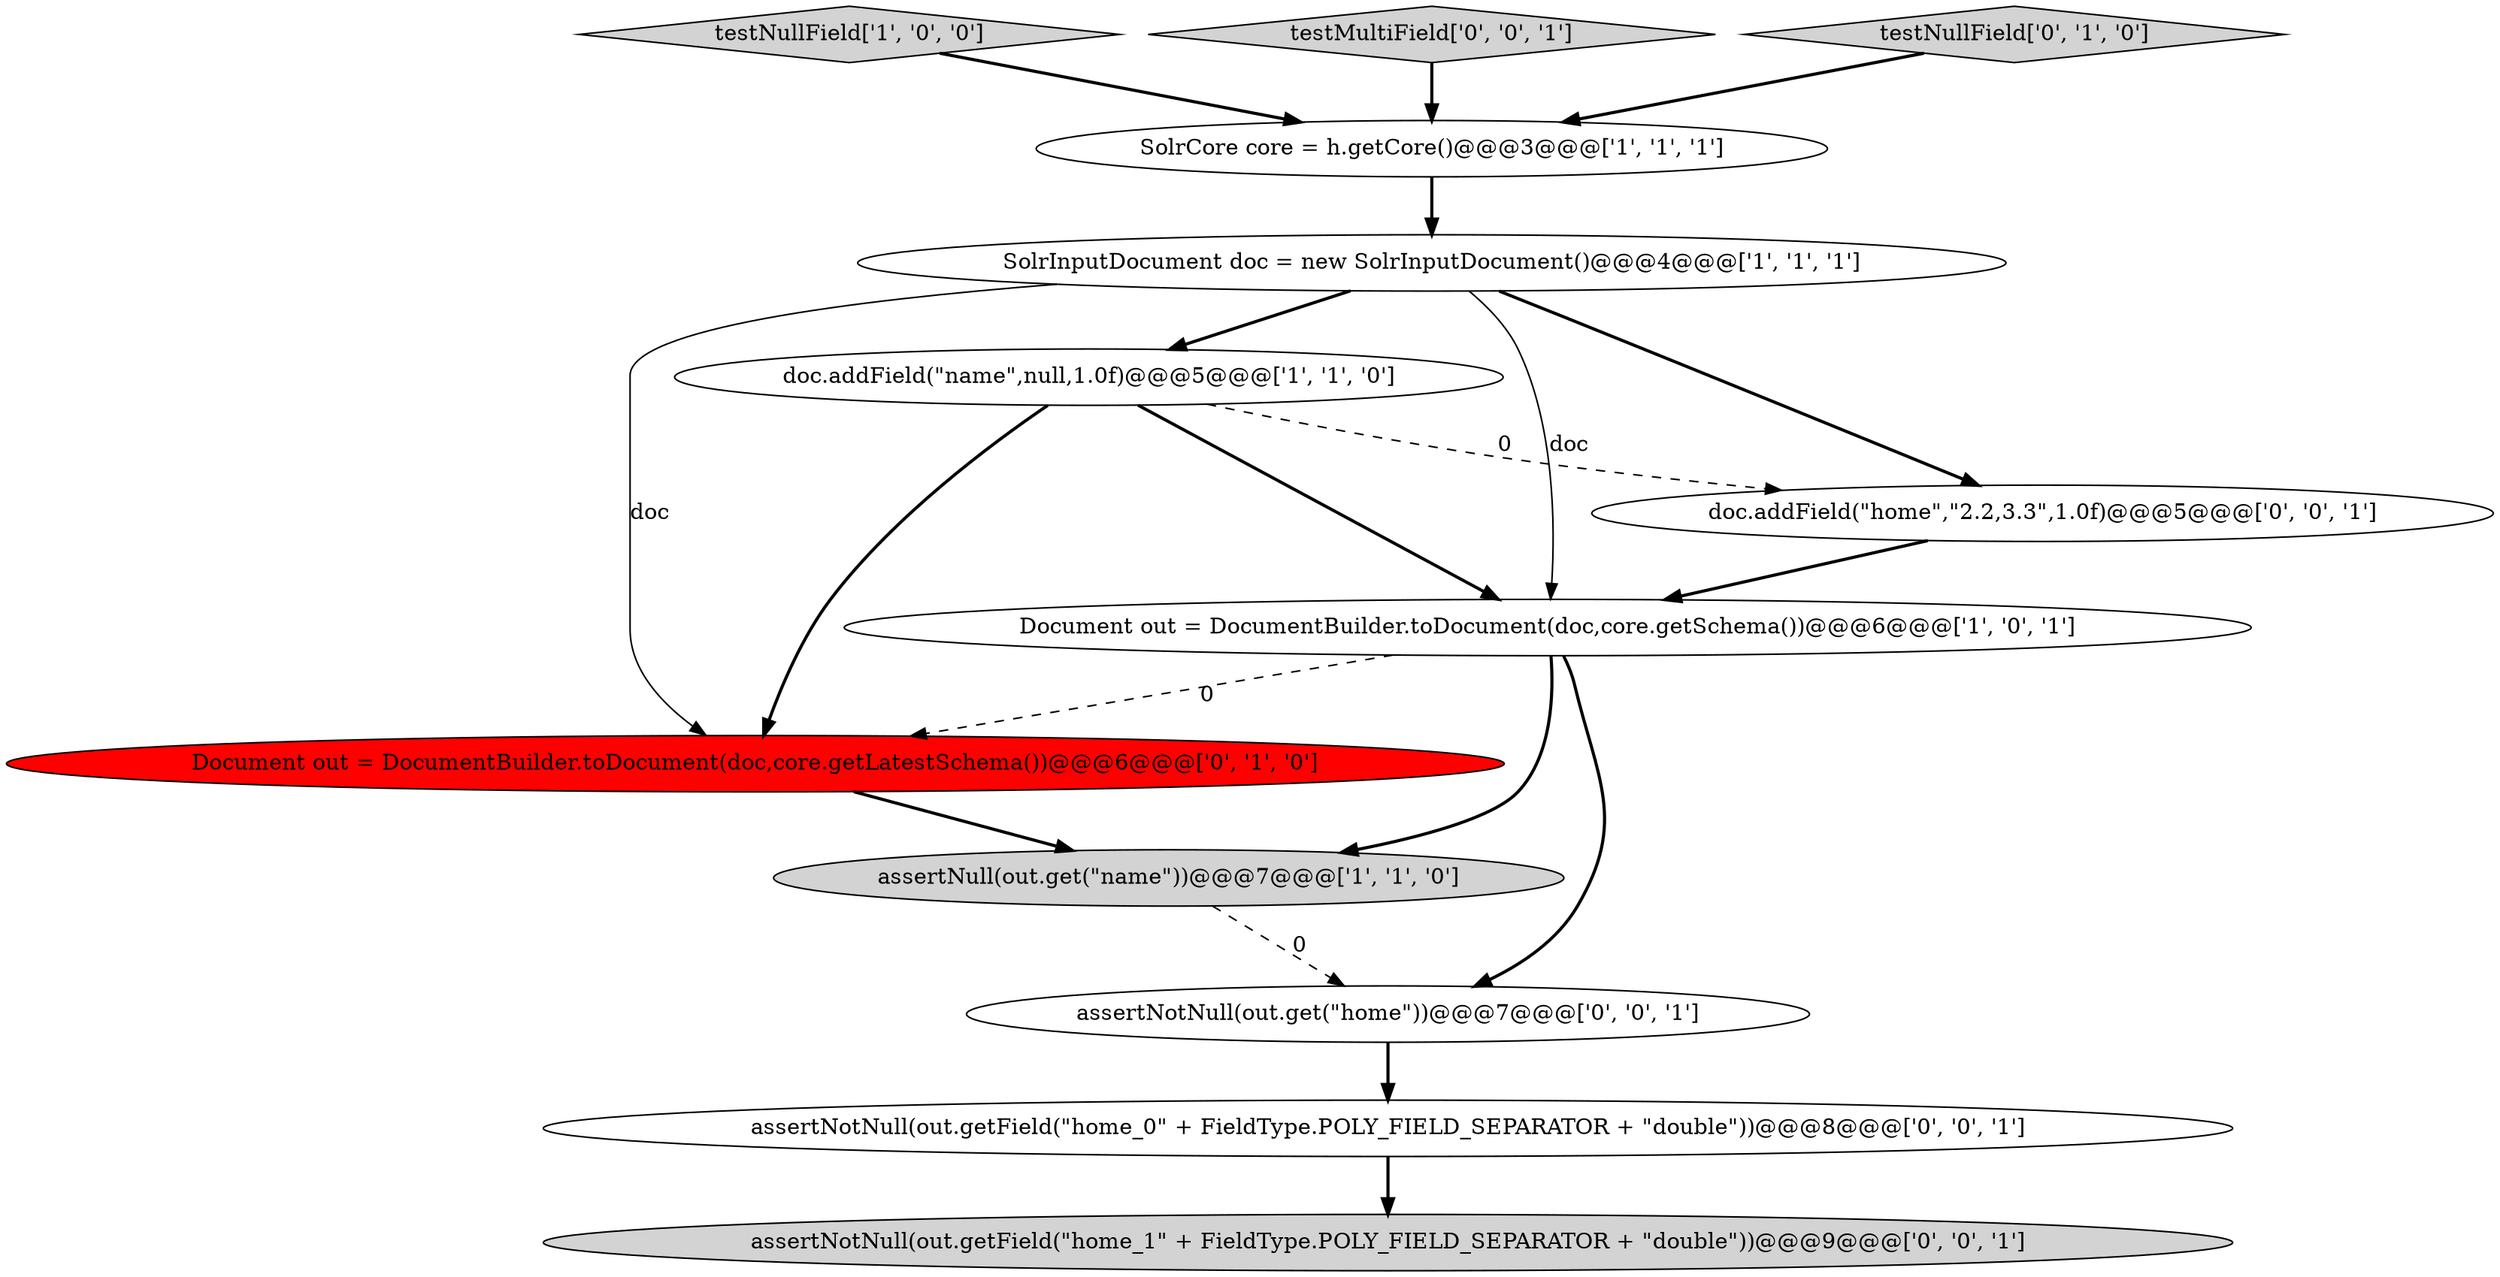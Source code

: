digraph {
11 [style = filled, label = "assertNotNull(out.get(\"home\"))@@@7@@@['0', '0', '1']", fillcolor = white, shape = ellipse image = "AAA0AAABBB3BBB"];
4 [style = filled, label = "testNullField['1', '0', '0']", fillcolor = lightgray, shape = diamond image = "AAA0AAABBB1BBB"];
10 [style = filled, label = "assertNotNull(out.getField(\"home_0\" + FieldType.POLY_FIELD_SEPARATOR + \"double\"))@@@8@@@['0', '0', '1']", fillcolor = white, shape = ellipse image = "AAA0AAABBB3BBB"];
2 [style = filled, label = "SolrInputDocument doc = new SolrInputDocument()@@@4@@@['1', '1', '1']", fillcolor = white, shape = ellipse image = "AAA0AAABBB1BBB"];
6 [style = filled, label = "Document out = DocumentBuilder.toDocument(doc,core.getLatestSchema())@@@6@@@['0', '1', '0']", fillcolor = red, shape = ellipse image = "AAA1AAABBB2BBB"];
9 [style = filled, label = "doc.addField(\"home\",\"2.2,3.3\",1.0f)@@@5@@@['0', '0', '1']", fillcolor = white, shape = ellipse image = "AAA0AAABBB3BBB"];
8 [style = filled, label = "testMultiField['0', '0', '1']", fillcolor = lightgray, shape = diamond image = "AAA0AAABBB3BBB"];
0 [style = filled, label = "doc.addField(\"name\",null,1.0f)@@@5@@@['1', '1', '0']", fillcolor = white, shape = ellipse image = "AAA0AAABBB1BBB"];
7 [style = filled, label = "testNullField['0', '1', '0']", fillcolor = lightgray, shape = diamond image = "AAA0AAABBB2BBB"];
3 [style = filled, label = "SolrCore core = h.getCore()@@@3@@@['1', '1', '1']", fillcolor = white, shape = ellipse image = "AAA0AAABBB1BBB"];
5 [style = filled, label = "Document out = DocumentBuilder.toDocument(doc,core.getSchema())@@@6@@@['1', '0', '1']", fillcolor = white, shape = ellipse image = "AAA0AAABBB1BBB"];
12 [style = filled, label = "assertNotNull(out.getField(\"home_1\" + FieldType.POLY_FIELD_SEPARATOR + \"double\"))@@@9@@@['0', '0', '1']", fillcolor = lightgray, shape = ellipse image = "AAA0AAABBB3BBB"];
1 [style = filled, label = "assertNull(out.get(\"name\"))@@@7@@@['1', '1', '0']", fillcolor = lightgray, shape = ellipse image = "AAA0AAABBB1BBB"];
9->5 [style = bold, label=""];
6->1 [style = bold, label=""];
4->3 [style = bold, label=""];
5->1 [style = bold, label=""];
5->11 [style = bold, label=""];
2->0 [style = bold, label=""];
2->5 [style = solid, label="doc"];
0->9 [style = dashed, label="0"];
2->9 [style = bold, label=""];
5->6 [style = dashed, label="0"];
3->2 [style = bold, label=""];
0->6 [style = bold, label=""];
11->10 [style = bold, label=""];
10->12 [style = bold, label=""];
2->6 [style = solid, label="doc"];
1->11 [style = dashed, label="0"];
7->3 [style = bold, label=""];
0->5 [style = bold, label=""];
8->3 [style = bold, label=""];
}

